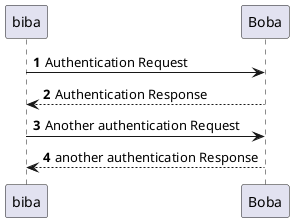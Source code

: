@startuml
'https://plantuml.com/sequence-diagram

autonumber

biba -> Boba: Authentication Request
Boba --> biba: Authentication Response

biba -> Boba: Another authentication Request
biba <-- Boba: another authentication Response
@enduml